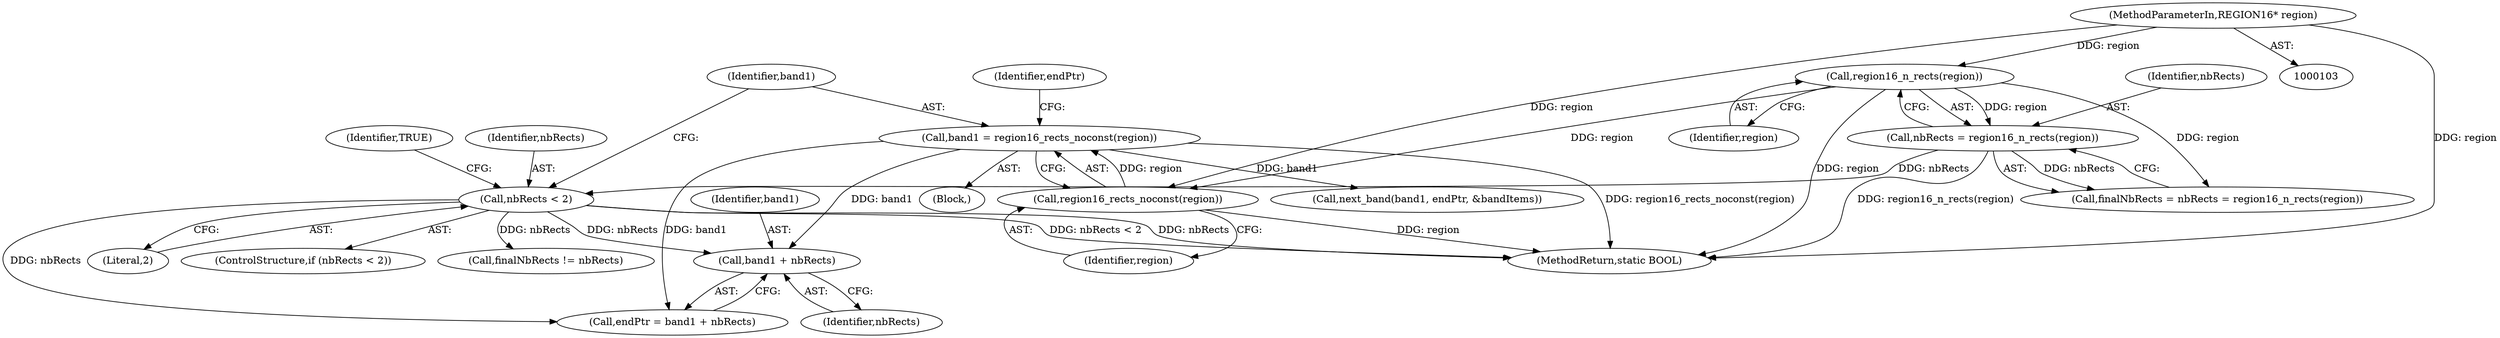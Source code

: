 digraph "0_FreeRDP_fc80ab45621bd966f70594c0b7393ec005a94007_1@pointer" {
"1000133" [label="(Call,band1 + nbRects)"];
"1000127" [label="(Call,band1 = region16_rects_noconst(region))"];
"1000129" [label="(Call,region16_rects_noconst(region))"];
"1000119" [label="(Call,region16_n_rects(region))"];
"1000104" [label="(MethodParameterIn,REGION16* region)"];
"1000122" [label="(Call,nbRects < 2)"];
"1000117" [label="(Call,nbRects = region16_n_rects(region))"];
"1000105" [label="(Block,)"];
"1000129" [label="(Call,region16_rects_noconst(region))"];
"1000277" [label="(MethodReturn,static BOOL)"];
"1000104" [label="(MethodParameterIn,REGION16* region)"];
"1000115" [label="(Call,finalNbRects = nbRects = region16_n_rects(region))"];
"1000131" [label="(Call,endPtr = band1 + nbRects)"];
"1000128" [label="(Identifier,band1)"];
"1000119" [label="(Call,region16_n_rects(region))"];
"1000134" [label="(Identifier,band1)"];
"1000133" [label="(Call,band1 + nbRects)"];
"1000126" [label="(Identifier,TRUE)"];
"1000123" [label="(Identifier,nbRects)"];
"1000135" [label="(Identifier,nbRects)"];
"1000117" [label="(Call,nbRects = region16_n_rects(region))"];
"1000121" [label="(ControlStructure,if (nbRects < 2))"];
"1000213" [label="(Call,finalNbRects != nbRects)"];
"1000120" [label="(Identifier,region)"];
"1000124" [label="(Literal,2)"];
"1000140" [label="(Call,next_band(band1, endPtr, &bandItems))"];
"1000122" [label="(Call,nbRects < 2)"];
"1000118" [label="(Identifier,nbRects)"];
"1000127" [label="(Call,band1 = region16_rects_noconst(region))"];
"1000130" [label="(Identifier,region)"];
"1000132" [label="(Identifier,endPtr)"];
"1000133" -> "1000131"  [label="AST: "];
"1000133" -> "1000135"  [label="CFG: "];
"1000134" -> "1000133"  [label="AST: "];
"1000135" -> "1000133"  [label="AST: "];
"1000131" -> "1000133"  [label="CFG: "];
"1000127" -> "1000133"  [label="DDG: band1"];
"1000122" -> "1000133"  [label="DDG: nbRects"];
"1000127" -> "1000105"  [label="AST: "];
"1000127" -> "1000129"  [label="CFG: "];
"1000128" -> "1000127"  [label="AST: "];
"1000129" -> "1000127"  [label="AST: "];
"1000132" -> "1000127"  [label="CFG: "];
"1000127" -> "1000277"  [label="DDG: region16_rects_noconst(region)"];
"1000129" -> "1000127"  [label="DDG: region"];
"1000127" -> "1000131"  [label="DDG: band1"];
"1000127" -> "1000140"  [label="DDG: band1"];
"1000129" -> "1000130"  [label="CFG: "];
"1000130" -> "1000129"  [label="AST: "];
"1000129" -> "1000277"  [label="DDG: region"];
"1000119" -> "1000129"  [label="DDG: region"];
"1000104" -> "1000129"  [label="DDG: region"];
"1000119" -> "1000117"  [label="AST: "];
"1000119" -> "1000120"  [label="CFG: "];
"1000120" -> "1000119"  [label="AST: "];
"1000117" -> "1000119"  [label="CFG: "];
"1000119" -> "1000277"  [label="DDG: region"];
"1000119" -> "1000115"  [label="DDG: region"];
"1000119" -> "1000117"  [label="DDG: region"];
"1000104" -> "1000119"  [label="DDG: region"];
"1000104" -> "1000103"  [label="AST: "];
"1000104" -> "1000277"  [label="DDG: region"];
"1000122" -> "1000121"  [label="AST: "];
"1000122" -> "1000124"  [label="CFG: "];
"1000123" -> "1000122"  [label="AST: "];
"1000124" -> "1000122"  [label="AST: "];
"1000126" -> "1000122"  [label="CFG: "];
"1000128" -> "1000122"  [label="CFG: "];
"1000122" -> "1000277"  [label="DDG: nbRects"];
"1000122" -> "1000277"  [label="DDG: nbRects < 2"];
"1000117" -> "1000122"  [label="DDG: nbRects"];
"1000122" -> "1000131"  [label="DDG: nbRects"];
"1000122" -> "1000213"  [label="DDG: nbRects"];
"1000117" -> "1000115"  [label="AST: "];
"1000118" -> "1000117"  [label="AST: "];
"1000115" -> "1000117"  [label="CFG: "];
"1000117" -> "1000277"  [label="DDG: region16_n_rects(region)"];
"1000117" -> "1000115"  [label="DDG: nbRects"];
}
